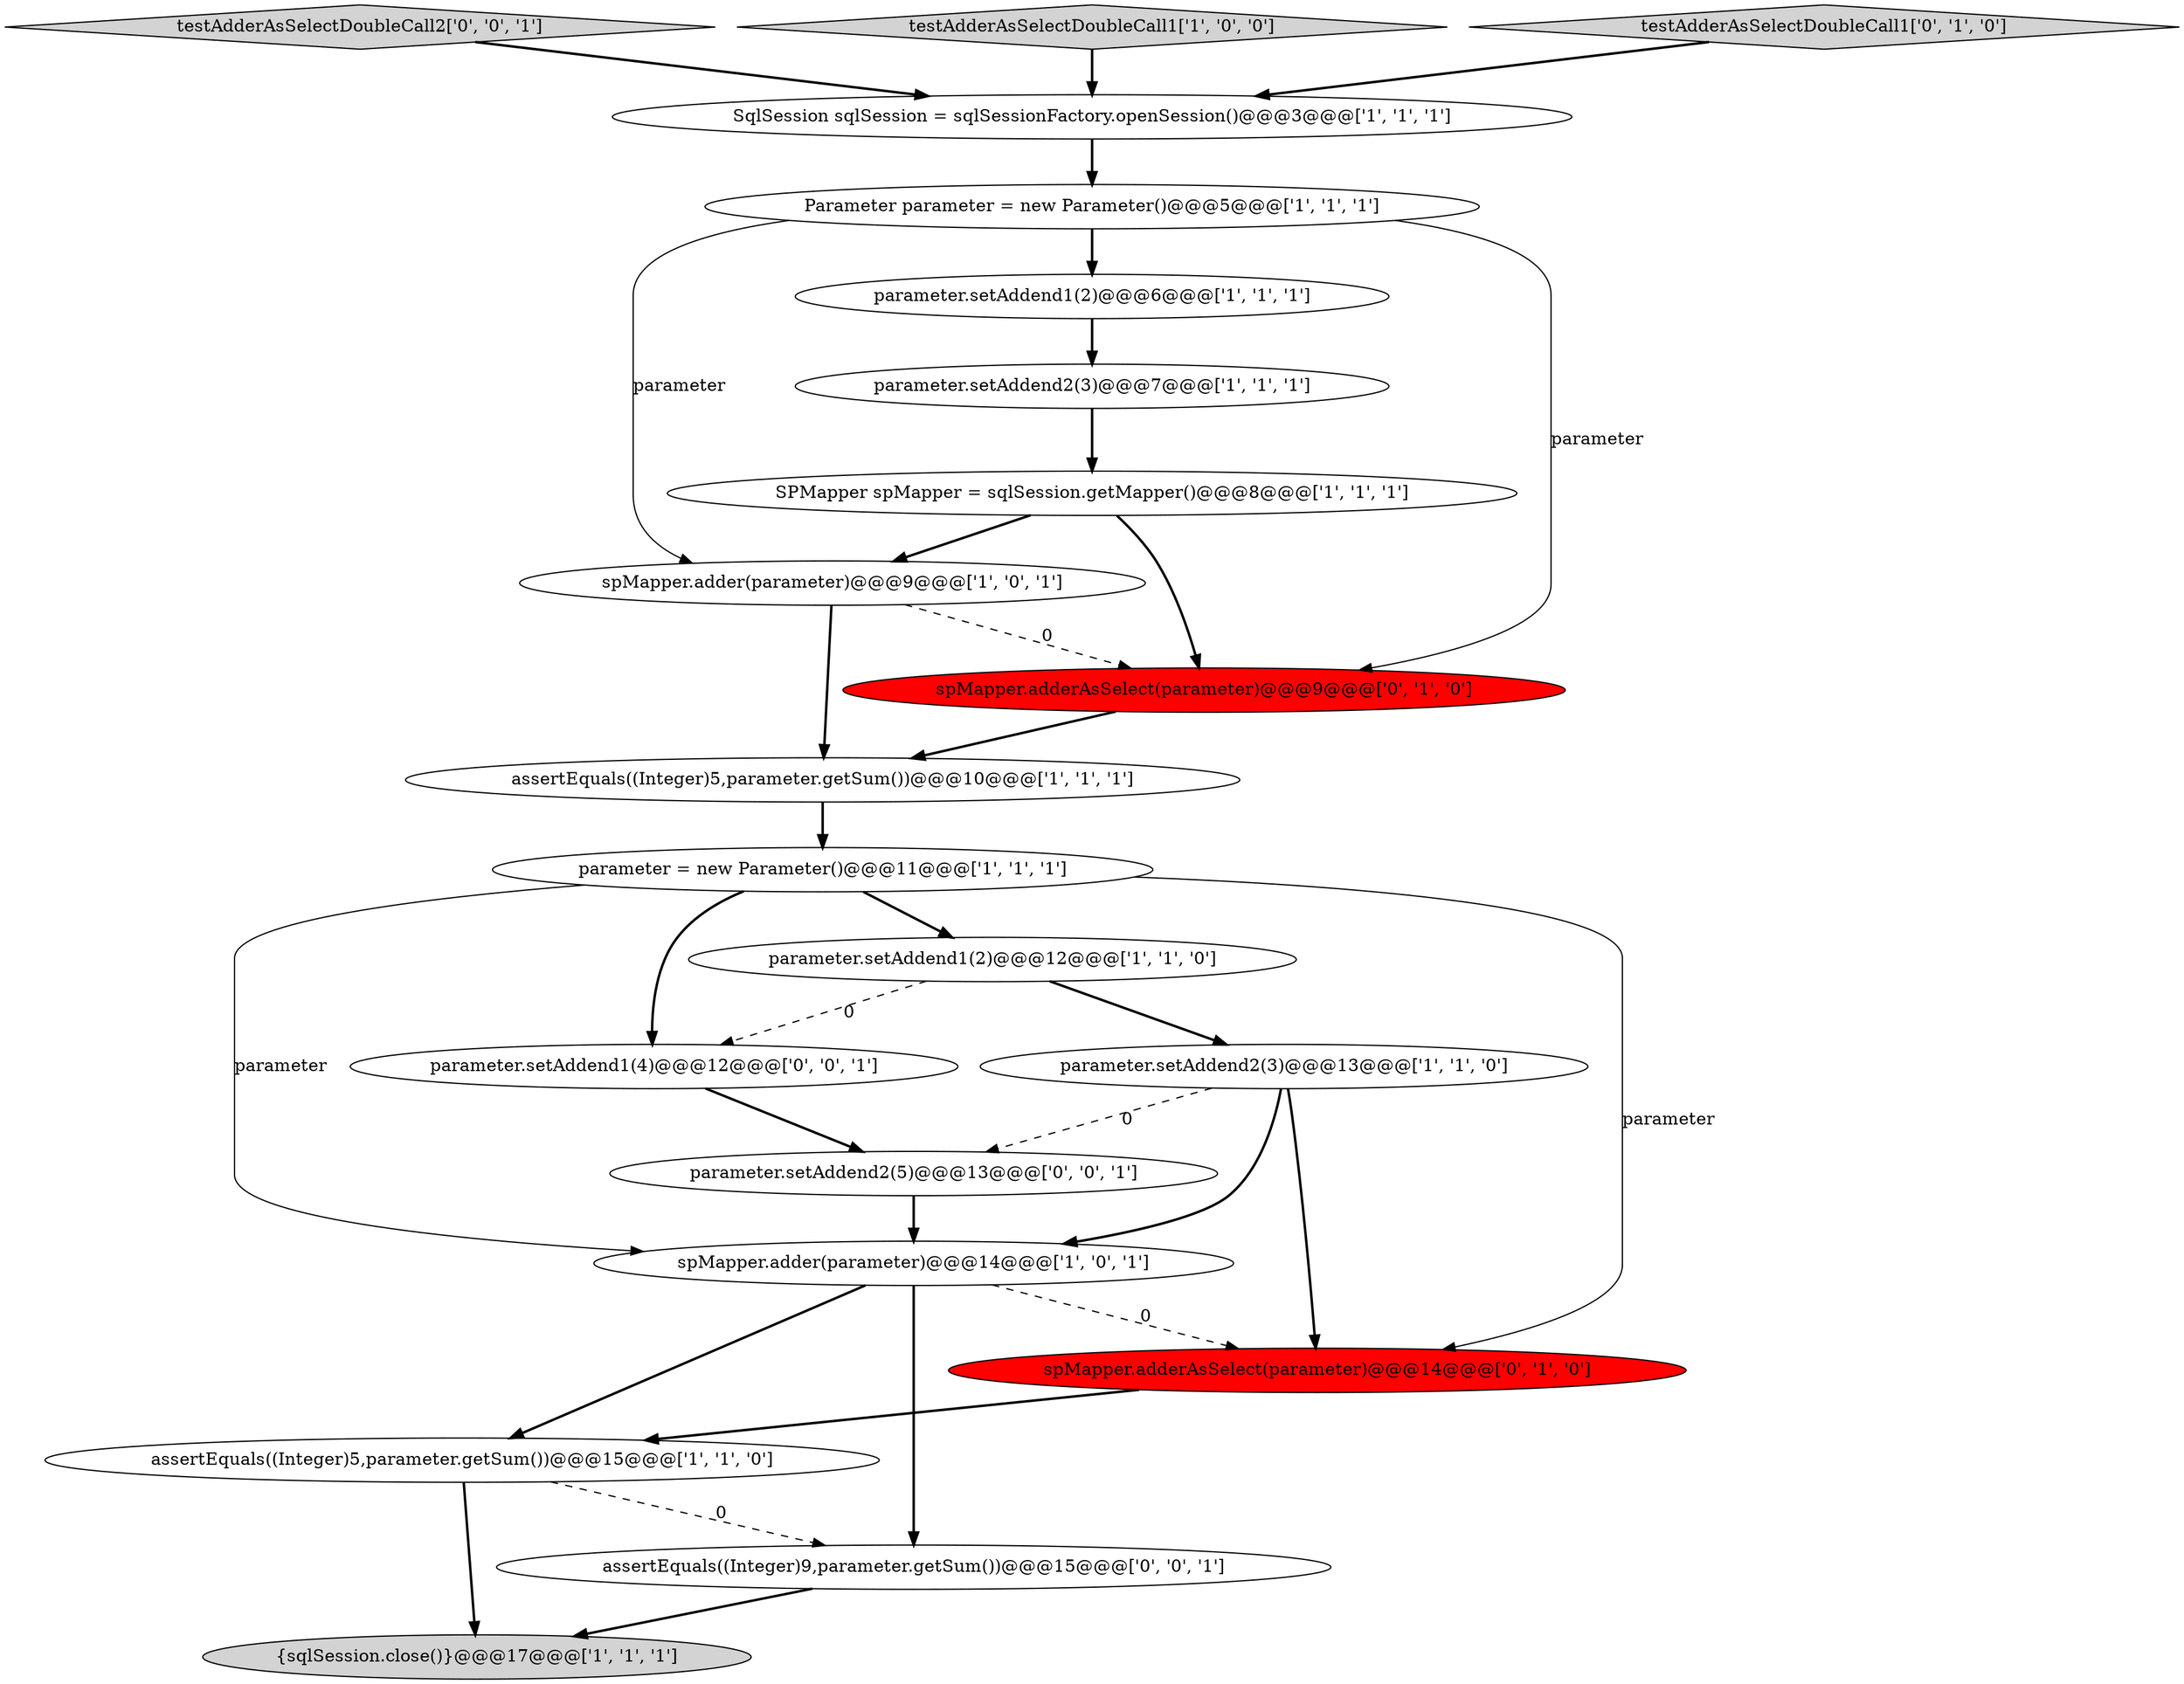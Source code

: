 digraph {
18 [style = filled, label = "parameter.setAddend1(4)@@@12@@@['0', '0', '1']", fillcolor = white, shape = ellipse image = "AAA0AAABBB3BBB"];
15 [style = filled, label = "spMapper.adderAsSelect(parameter)@@@9@@@['0', '1', '0']", fillcolor = red, shape = ellipse image = "AAA1AAABBB2BBB"];
17 [style = filled, label = "parameter.setAddend2(5)@@@13@@@['0', '0', '1']", fillcolor = white, shape = ellipse image = "AAA0AAABBB3BBB"];
20 [style = filled, label = "testAdderAsSelectDoubleCall2['0', '0', '1']", fillcolor = lightgray, shape = diamond image = "AAA0AAABBB3BBB"];
3 [style = filled, label = "SPMapper spMapper = sqlSession.getMapper()@@@8@@@['1', '1', '1']", fillcolor = white, shape = ellipse image = "AAA0AAABBB1BBB"];
9 [style = filled, label = "spMapper.adder(parameter)@@@14@@@['1', '0', '1']", fillcolor = white, shape = ellipse image = "AAA0AAABBB1BBB"];
10 [style = filled, label = "{sqlSession.close()}@@@17@@@['1', '1', '1']", fillcolor = lightgray, shape = ellipse image = "AAA0AAABBB1BBB"];
8 [style = filled, label = "assertEquals((Integer)5,parameter.getSum())@@@15@@@['1', '1', '0']", fillcolor = white, shape = ellipse image = "AAA0AAABBB1BBB"];
2 [style = filled, label = "testAdderAsSelectDoubleCall1['1', '0', '0']", fillcolor = lightgray, shape = diamond image = "AAA0AAABBB1BBB"];
0 [style = filled, label = "Parameter parameter = new Parameter()@@@5@@@['1', '1', '1']", fillcolor = white, shape = ellipse image = "AAA0AAABBB1BBB"];
14 [style = filled, label = "testAdderAsSelectDoubleCall1['0', '1', '0']", fillcolor = lightgray, shape = diamond image = "AAA0AAABBB2BBB"];
13 [style = filled, label = "spMapper.adder(parameter)@@@9@@@['1', '0', '1']", fillcolor = white, shape = ellipse image = "AAA0AAABBB1BBB"];
5 [style = filled, label = "parameter.setAddend1(2)@@@6@@@['1', '1', '1']", fillcolor = white, shape = ellipse image = "AAA0AAABBB1BBB"];
6 [style = filled, label = "assertEquals((Integer)5,parameter.getSum())@@@10@@@['1', '1', '1']", fillcolor = white, shape = ellipse image = "AAA0AAABBB1BBB"];
7 [style = filled, label = "parameter.setAddend2(3)@@@7@@@['1', '1', '1']", fillcolor = white, shape = ellipse image = "AAA0AAABBB1BBB"];
16 [style = filled, label = "spMapper.adderAsSelect(parameter)@@@14@@@['0', '1', '0']", fillcolor = red, shape = ellipse image = "AAA1AAABBB2BBB"];
1 [style = filled, label = "SqlSession sqlSession = sqlSessionFactory.openSession()@@@3@@@['1', '1', '1']", fillcolor = white, shape = ellipse image = "AAA0AAABBB1BBB"];
12 [style = filled, label = "parameter = new Parameter()@@@11@@@['1', '1', '1']", fillcolor = white, shape = ellipse image = "AAA0AAABBB1BBB"];
19 [style = filled, label = "assertEquals((Integer)9,parameter.getSum())@@@15@@@['0', '0', '1']", fillcolor = white, shape = ellipse image = "AAA0AAABBB3BBB"];
4 [style = filled, label = "parameter.setAddend1(2)@@@12@@@['1', '1', '0']", fillcolor = white, shape = ellipse image = "AAA0AAABBB1BBB"];
11 [style = filled, label = "parameter.setAddend2(3)@@@13@@@['1', '1', '0']", fillcolor = white, shape = ellipse image = "AAA0AAABBB1BBB"];
11->16 [style = bold, label=""];
4->18 [style = dashed, label="0"];
8->10 [style = bold, label=""];
8->19 [style = dashed, label="0"];
9->16 [style = dashed, label="0"];
12->16 [style = solid, label="parameter"];
16->8 [style = bold, label=""];
2->1 [style = bold, label=""];
17->9 [style = bold, label=""];
18->17 [style = bold, label=""];
19->10 [style = bold, label=""];
15->6 [style = bold, label=""];
3->15 [style = bold, label=""];
1->0 [style = bold, label=""];
11->17 [style = dashed, label="0"];
20->1 [style = bold, label=""];
11->9 [style = bold, label=""];
9->8 [style = bold, label=""];
13->15 [style = dashed, label="0"];
7->3 [style = bold, label=""];
14->1 [style = bold, label=""];
12->4 [style = bold, label=""];
12->18 [style = bold, label=""];
3->13 [style = bold, label=""];
9->19 [style = bold, label=""];
5->7 [style = bold, label=""];
0->13 [style = solid, label="parameter"];
13->6 [style = bold, label=""];
4->11 [style = bold, label=""];
12->9 [style = solid, label="parameter"];
0->15 [style = solid, label="parameter"];
0->5 [style = bold, label=""];
6->12 [style = bold, label=""];
}
